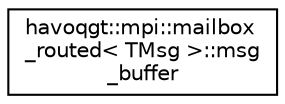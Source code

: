 digraph "Graphical Class Hierarchy"
{
  edge [fontname="Helvetica",fontsize="10",labelfontname="Helvetica",labelfontsize="10"];
  node [fontname="Helvetica",fontsize="10",shape=record];
  rankdir="LR";
  Node1 [label="havoqgt::mpi::mailbox\l_routed\< TMsg \>::msg\l_buffer",height=0.2,width=0.4,color="black", fillcolor="white", style="filled",URL="$classhavoqgt_1_1mpi_1_1mailbox__routed_1_1msg__buffer.html"];
}
